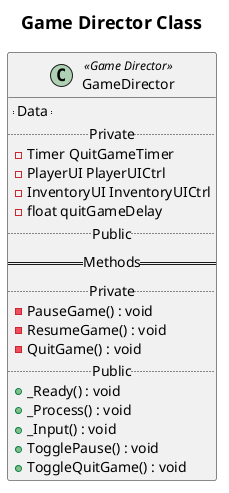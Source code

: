 @startuml Game Director Object

title = Game Director Class

class GameDirector <<Game Director>> {
    == Data == 
    .. Private ..
    - Timer QuitGameTimer
    - PlayerUI PlayerUICtrl
    - InventoryUI InventoryUICtrl
    - float quitGameDelay
    .. Public ..
    == Methods ==
    .. Private ..
    - PauseGame() : void
    - ResumeGame() : void
    - QuitGame() : void
    .. Public ..
    + _Ready() : void
    + _Process() : void
    + _Input() : void
    + TogglePause() : void
    + ToggleQuitGame() : void
}

@enduml